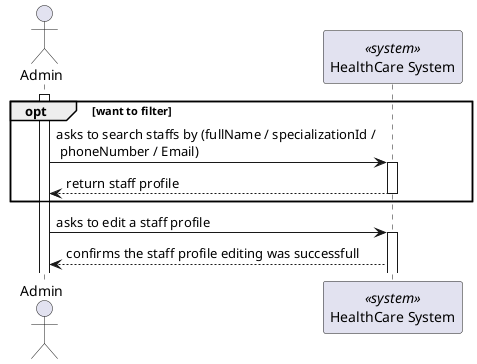 @startuml

actor Admin as "Admin"
participant SYS as "HealthCare System" <<system>>

activate Admin 

opt want to filter
    Admin -> SYS : asks to search staffs by (fullName / specializationId /\n phoneNumber / Email)
    activate SYS
    SYS --> Admin : return staff profile
    deactivate SYS
end

Admin -> SYS : asks to edit a staff profile
activate SYS 

SYS --> Admin : confirms the staff profile editing was successfull

@enduml